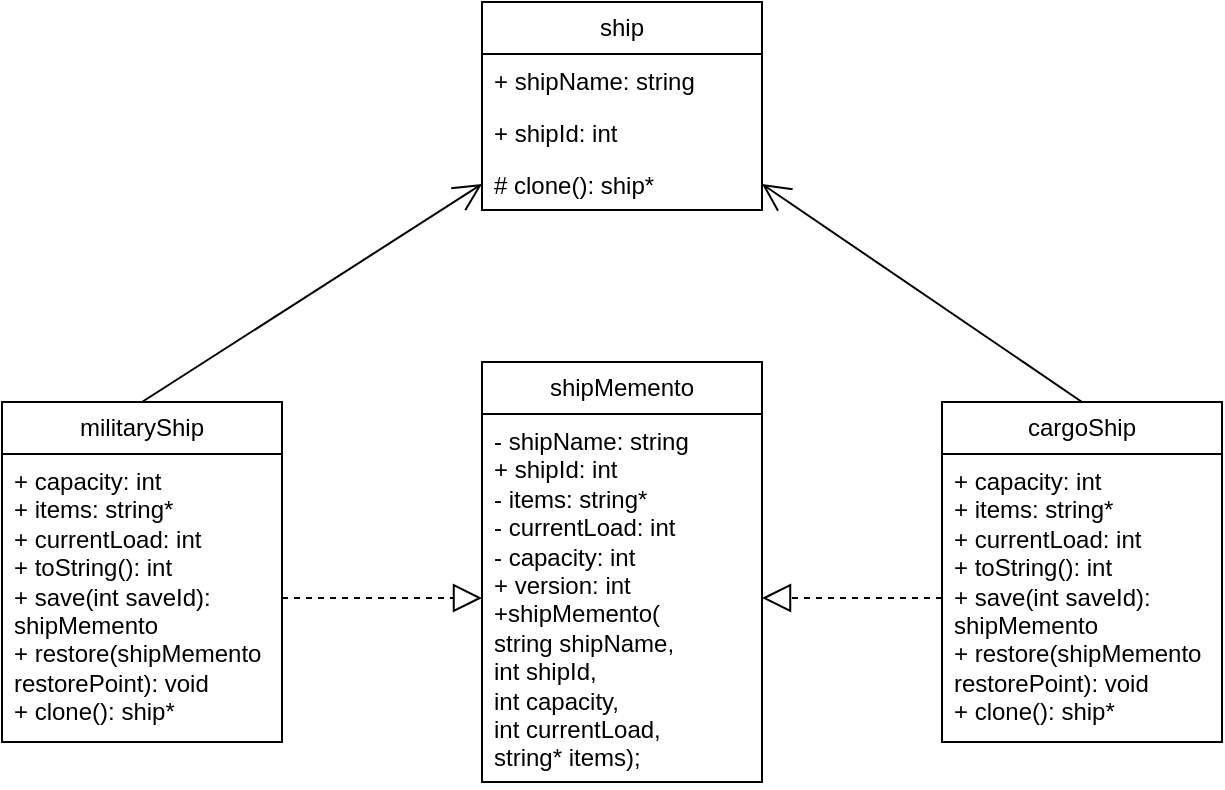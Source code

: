 <mxfile version="21.6.8" type="device">
  <diagram name="Page-1" id="gw3qiQmX2RtzdbNZ-1mn">
    <mxGraphModel dx="1034" dy="507" grid="1" gridSize="10" guides="1" tooltips="1" connect="1" arrows="1" fold="1" page="1" pageScale="1" pageWidth="850" pageHeight="1100" math="0" shadow="0">
      <root>
        <mxCell id="0" />
        <mxCell id="1" parent="0" />
        <mxCell id="Jq9nqgD_xF1iekALDfY9-1" value="ship" style="swimlane;fontStyle=0;childLayout=stackLayout;horizontal=1;startSize=26;fillColor=none;horizontalStack=0;resizeParent=1;resizeParentMax=0;resizeLast=0;collapsible=1;marginBottom=0;whiteSpace=wrap;html=1;" vertex="1" parent="1">
          <mxGeometry x="300" y="20" width="140" height="104" as="geometry" />
        </mxCell>
        <mxCell id="Jq9nqgD_xF1iekALDfY9-2" value="+ shipName: string" style="text;strokeColor=none;fillColor=none;align=left;verticalAlign=top;spacingLeft=4;spacingRight=4;overflow=hidden;rotatable=0;points=[[0,0.5],[1,0.5]];portConstraint=eastwest;whiteSpace=wrap;html=1;" vertex="1" parent="Jq9nqgD_xF1iekALDfY9-1">
          <mxGeometry y="26" width="140" height="26" as="geometry" />
        </mxCell>
        <mxCell id="Jq9nqgD_xF1iekALDfY9-3" value="+ shipId: int" style="text;strokeColor=none;fillColor=none;align=left;verticalAlign=top;spacingLeft=4;spacingRight=4;overflow=hidden;rotatable=0;points=[[0,0.5],[1,0.5]];portConstraint=eastwest;whiteSpace=wrap;html=1;" vertex="1" parent="Jq9nqgD_xF1iekALDfY9-1">
          <mxGeometry y="52" width="140" height="26" as="geometry" />
        </mxCell>
        <mxCell id="Jq9nqgD_xF1iekALDfY9-4" value="# clone(): ship*&lt;br&gt;" style="text;strokeColor=none;fillColor=none;align=left;verticalAlign=top;spacingLeft=4;spacingRight=4;overflow=hidden;rotatable=0;points=[[0,0.5],[1,0.5]];portConstraint=eastwest;whiteSpace=wrap;html=1;" vertex="1" parent="Jq9nqgD_xF1iekALDfY9-1">
          <mxGeometry y="78" width="140" height="26" as="geometry" />
        </mxCell>
        <mxCell id="Jq9nqgD_xF1iekALDfY9-5" value="shipMemento" style="swimlane;fontStyle=0;childLayout=stackLayout;horizontal=1;startSize=26;fillColor=none;horizontalStack=0;resizeParent=1;resizeParentMax=0;resizeLast=0;collapsible=1;marginBottom=0;whiteSpace=wrap;html=1;" vertex="1" parent="1">
          <mxGeometry x="300" y="200" width="140" height="210" as="geometry" />
        </mxCell>
        <mxCell id="Jq9nqgD_xF1iekALDfY9-8" value="- shipName: string&lt;br&gt;+ shipId: int&lt;br&gt;- items: string*&lt;br&gt;- currentLoad: int&lt;br&gt;- capacity: int&lt;br&gt;+ version: int&lt;br&gt;+shipMemento(&lt;br&gt;string shipName,&lt;br&gt;int shipId,&lt;br&gt;int capacity,&lt;br&gt;int currentLoad,&lt;br&gt;string* items);&amp;nbsp;" style="text;strokeColor=none;fillColor=none;align=left;verticalAlign=top;spacingLeft=4;spacingRight=4;overflow=hidden;rotatable=0;points=[[0,0.5],[1,0.5]];portConstraint=eastwest;whiteSpace=wrap;html=1;" vertex="1" parent="Jq9nqgD_xF1iekALDfY9-5">
          <mxGeometry y="26" width="140" height="184" as="geometry" />
        </mxCell>
        <mxCell id="Jq9nqgD_xF1iekALDfY9-18" value="cargoShip" style="swimlane;fontStyle=0;childLayout=stackLayout;horizontal=1;startSize=26;fillColor=none;horizontalStack=0;resizeParent=1;resizeParentMax=0;resizeLast=0;collapsible=1;marginBottom=0;whiteSpace=wrap;html=1;" vertex="1" parent="1">
          <mxGeometry x="530" y="220" width="140" height="170" as="geometry" />
        </mxCell>
        <mxCell id="Jq9nqgD_xF1iekALDfY9-19" value="+ capacity: int&lt;br&gt;+ items: string*&lt;br&gt;+ currentLoad: int&lt;br&gt;+ toString(): int&lt;br&gt;+ save(int saveId): shipMemento&lt;br&gt;+ restore(shipMemento restorePoint): void&lt;br&gt;+ clone(): ship*" style="text;strokeColor=none;fillColor=none;align=left;verticalAlign=top;spacingLeft=4;spacingRight=4;overflow=hidden;rotatable=0;points=[[0,0.5],[1,0.5]];portConstraint=eastwest;whiteSpace=wrap;html=1;" vertex="1" parent="Jq9nqgD_xF1iekALDfY9-18">
          <mxGeometry y="26" width="140" height="144" as="geometry" />
        </mxCell>
        <mxCell id="Jq9nqgD_xF1iekALDfY9-22" value="militaryShip" style="swimlane;fontStyle=0;childLayout=stackLayout;horizontal=1;startSize=26;fillColor=none;horizontalStack=0;resizeParent=1;resizeParentMax=0;resizeLast=0;collapsible=1;marginBottom=0;whiteSpace=wrap;html=1;" vertex="1" parent="1">
          <mxGeometry x="60" y="220" width="140" height="170" as="geometry" />
        </mxCell>
        <mxCell id="Jq9nqgD_xF1iekALDfY9-23" value="+ capacity: int&lt;br&gt;+ items: string*&lt;br&gt;+ currentLoad: int&lt;br&gt;+ toString(): int&lt;br&gt;+ save(int saveId): shipMemento&lt;br&gt;+ restore(shipMemento restorePoint): void&lt;br&gt;+ clone(): ship*" style="text;strokeColor=none;fillColor=none;align=left;verticalAlign=top;spacingLeft=4;spacingRight=4;overflow=hidden;rotatable=0;points=[[0,0.5],[1,0.5]];portConstraint=eastwest;whiteSpace=wrap;html=1;" vertex="1" parent="Jq9nqgD_xF1iekALDfY9-22">
          <mxGeometry y="26" width="140" height="144" as="geometry" />
        </mxCell>
        <mxCell id="Jq9nqgD_xF1iekALDfY9-24" value="" style="endArrow=block;dashed=1;endFill=0;endSize=12;html=1;rounded=0;exitX=0;exitY=0.5;exitDx=0;exitDy=0;entryX=1;entryY=0.5;entryDx=0;entryDy=0;" edge="1" parent="1" source="Jq9nqgD_xF1iekALDfY9-19" target="Jq9nqgD_xF1iekALDfY9-8">
          <mxGeometry width="160" relative="1" as="geometry">
            <mxPoint x="450" y="270" as="sourcePoint" />
            <mxPoint x="610" y="270" as="targetPoint" />
          </mxGeometry>
        </mxCell>
        <mxCell id="Jq9nqgD_xF1iekALDfY9-25" value="" style="endArrow=block;dashed=1;endFill=0;endSize=12;html=1;rounded=0;exitX=1;exitY=0.5;exitDx=0;exitDy=0;entryX=0;entryY=0.5;entryDx=0;entryDy=0;" edge="1" parent="1" source="Jq9nqgD_xF1iekALDfY9-23" target="Jq9nqgD_xF1iekALDfY9-8">
          <mxGeometry width="160" relative="1" as="geometry">
            <mxPoint x="540" y="328" as="sourcePoint" />
            <mxPoint x="450" y="328" as="targetPoint" />
          </mxGeometry>
        </mxCell>
        <mxCell id="Jq9nqgD_xF1iekALDfY9-26" value="" style="endArrow=open;endFill=1;endSize=12;html=1;rounded=0;exitX=0.5;exitY=0;exitDx=0;exitDy=0;entryX=0;entryY=0.5;entryDx=0;entryDy=0;" edge="1" parent="1" source="Jq9nqgD_xF1iekALDfY9-22" target="Jq9nqgD_xF1iekALDfY9-4">
          <mxGeometry width="160" relative="1" as="geometry">
            <mxPoint x="450" y="270" as="sourcePoint" />
            <mxPoint x="610" y="270" as="targetPoint" />
          </mxGeometry>
        </mxCell>
        <mxCell id="Jq9nqgD_xF1iekALDfY9-27" value="" style="endArrow=open;endFill=1;endSize=12;html=1;rounded=0;exitX=0.5;exitY=0;exitDx=0;exitDy=0;entryX=1;entryY=0.5;entryDx=0;entryDy=0;" edge="1" parent="1" source="Jq9nqgD_xF1iekALDfY9-18" target="Jq9nqgD_xF1iekALDfY9-4">
          <mxGeometry width="160" relative="1" as="geometry">
            <mxPoint x="140" y="230" as="sourcePoint" />
            <mxPoint x="310" y="121" as="targetPoint" />
          </mxGeometry>
        </mxCell>
      </root>
    </mxGraphModel>
  </diagram>
</mxfile>
